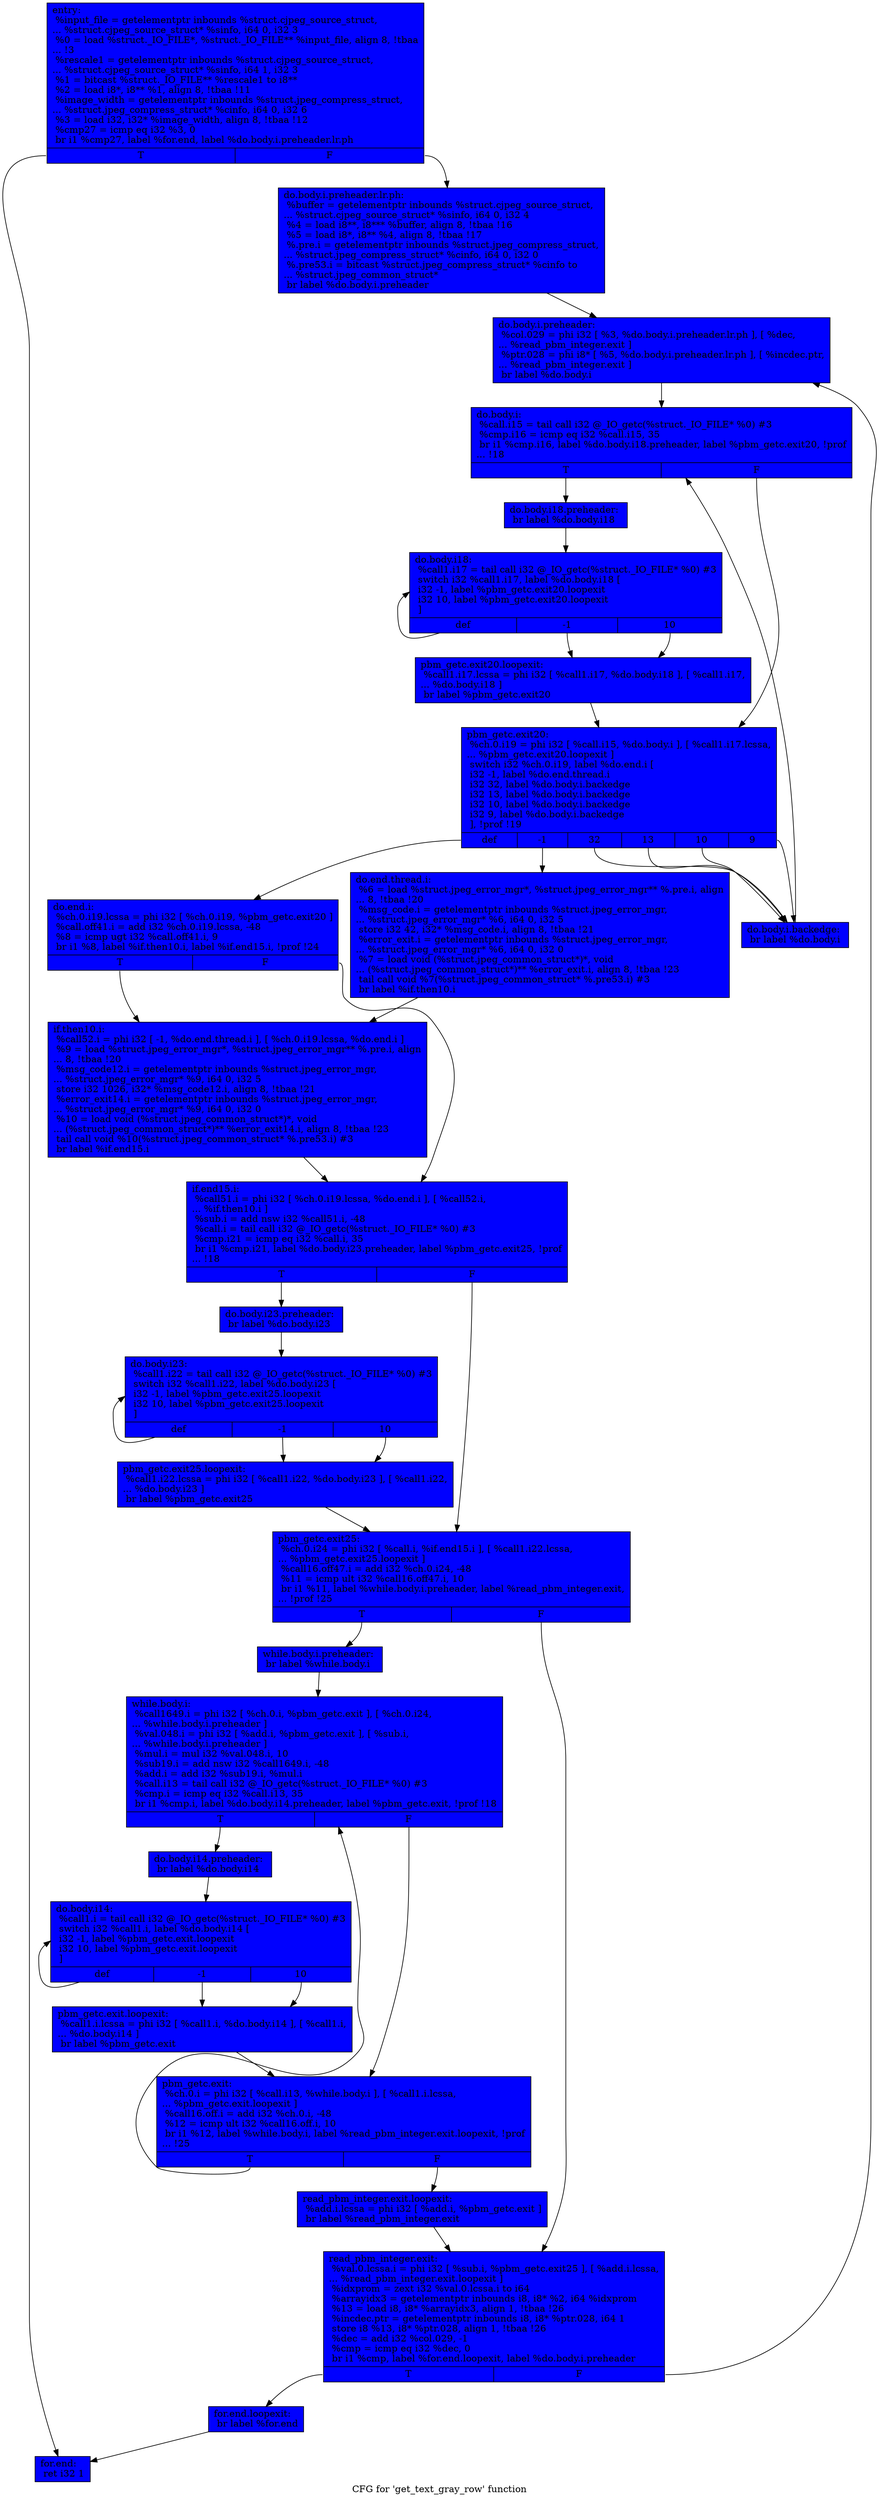 digraph "CFG for 'get_text_gray_row' function" {
	label="CFG for 'get_text_gray_row' function";

	Node0x580e450 [shape=record, style = filled, fillcolor = blue, label="{entry:\l  %input_file = getelementptr inbounds %struct.cjpeg_source_struct,\l... %struct.cjpeg_source_struct* %sinfo, i64 0, i32 3\l  %0 = load %struct._IO_FILE*, %struct._IO_FILE** %input_file, align 8, !tbaa\l... !3\l  %rescale1 = getelementptr inbounds %struct.cjpeg_source_struct,\l... %struct.cjpeg_source_struct* %sinfo, i64 1, i32 3\l  %1 = bitcast %struct._IO_FILE** %rescale1 to i8**\l  %2 = load i8*, i8** %1, align 8, !tbaa !11\l  %image_width = getelementptr inbounds %struct.jpeg_compress_struct,\l... %struct.jpeg_compress_struct* %cinfo, i64 0, i32 6\l  %3 = load i32, i32* %image_width, align 8, !tbaa !12\l  %cmp27 = icmp eq i32 %3, 0\l  br i1 %cmp27, label %for.end, label %do.body.i.preheader.lr.ph\l|{<s0>T|<s1>F}}"];
	Node0x580e450:s0 -> Node0x580ede0;
	Node0x580e450:s1 -> Node0x580eec0;
	Node0x580eec0 [shape=record, style = filled, fillcolor = blue, label="{do.body.i.preheader.lr.ph:                        \l  %buffer = getelementptr inbounds %struct.cjpeg_source_struct,\l... %struct.cjpeg_source_struct* %sinfo, i64 0, i32 4\l  %4 = load i8**, i8*** %buffer, align 8, !tbaa !16\l  %5 = load i8*, i8** %4, align 8, !tbaa !17\l  %.pre.i = getelementptr inbounds %struct.jpeg_compress_struct,\l... %struct.jpeg_compress_struct* %cinfo, i64 0, i32 0\l  %.pre53.i = bitcast %struct.jpeg_compress_struct* %cinfo to\l... %struct.jpeg_common_struct*\l  br label %do.body.i.preheader\l}"];
	Node0x580eec0 -> Node0x580f430;
	Node0x580f430 [shape=record, style = filled, fillcolor = blue, label="{do.body.i.preheader:                              \l  %col.029 = phi i32 [ %3, %do.body.i.preheader.lr.ph ], [ %dec,\l... %read_pbm_integer.exit ]\l  %ptr.028 = phi i8* [ %5, %do.body.i.preheader.lr.ph ], [ %incdec.ptr,\l... %read_pbm_integer.exit ]\l  br label %do.body.i\l}"];
	Node0x580f430 -> Node0x580fa00;
	Node0x580fa00 [shape=record, style = filled, fillcolor = blue, label="{do.body.i:                                        \l  %call.i15 = tail call i32 @_IO_getc(%struct._IO_FILE* %0) #3\l  %cmp.i16 = icmp eq i32 %call.i15, 35\l  br i1 %cmp.i16, label %do.body.i18.preheader, label %pbm_getc.exit20, !prof\l... !18\l|{<s0>T|<s1>F}}"];
	Node0x580fa00:s0 -> Node0x580fce0;
	Node0x580fa00:s1 -> Node0x580fd80;
	Node0x580fce0 [shape=record, style = filled, fillcolor = blue, label="{do.body.i18.preheader:                            \l  br label %do.body.i18\l}"];
	Node0x580fce0 -> Node0x57f7e80;
	Node0x57f7e80 [shape=record, style = filled, fillcolor = blue, label="{do.body.i18:                                      \l  %call1.i17 = tail call i32 @_IO_getc(%struct._IO_FILE* %0) #3\l  switch i32 %call1.i17, label %do.body.i18 [\l    i32 -1, label %pbm_getc.exit20.loopexit\l    i32 10, label %pbm_getc.exit20.loopexit\l  ]\l|{<s0>def|<s1>-1|<s2>10}}"];
	Node0x57f7e80:s0 -> Node0x57f7e80;
	Node0x57f7e80:s1 -> Node0x57f8090;
	Node0x57f7e80:s2 -> Node0x57f8090;
	Node0x57f8090 [shape=record, style = filled, fillcolor = blue, label="{pbm_getc.exit20.loopexit:                         \l  %call1.i17.lcssa = phi i32 [ %call1.i17, %do.body.i18 ], [ %call1.i17,\l... %do.body.i18 ]\l  br label %pbm_getc.exit20\l}"];
	Node0x57f8090 -> Node0x580fd80;
	Node0x580fd80 [shape=record, style = filled, fillcolor = blue, label="{pbm_getc.exit20:                                  \l  %ch.0.i19 = phi i32 [ %call.i15, %do.body.i ], [ %call1.i17.lcssa,\l... %pbm_getc.exit20.loopexit ]\l  switch i32 %ch.0.i19, label %do.end.i [\l    i32 -1, label %do.end.thread.i\l    i32 32, label %do.body.i.backedge\l    i32 13, label %do.body.i.backedge\l    i32 10, label %do.body.i.backedge\l    i32 9, label %do.body.i.backedge\l  ], !prof !19\l|{<s0>def|<s1>-1|<s2>32|<s3>13|<s4>10|<s5>9}}"];
	Node0x580fd80:s0 -> Node0x580f560;
	Node0x580fd80:s1 -> Node0x57f85c0;
	Node0x580fd80:s2 -> Node0x57f86d0;
	Node0x580fd80:s3 -> Node0x57f86d0;
	Node0x580fd80:s4 -> Node0x57f86d0;
	Node0x580fd80:s5 -> Node0x57f86d0;
	Node0x57f86d0 [shape=record, style = filled, fillcolor = blue, label="{do.body.i.backedge:                               \l  br label %do.body.i\l}"];
	Node0x57f86d0 -> Node0x580fa00;
	Node0x57f85c0 [shape=record, style = filled, fillcolor = blue, label="{do.end.thread.i:                                  \l  %6 = load %struct.jpeg_error_mgr*, %struct.jpeg_error_mgr** %.pre.i, align\l... 8, !tbaa !20\l  %msg_code.i = getelementptr inbounds %struct.jpeg_error_mgr,\l... %struct.jpeg_error_mgr* %6, i64 0, i32 5\l  store i32 42, i32* %msg_code.i, align 8, !tbaa !21\l  %error_exit.i = getelementptr inbounds %struct.jpeg_error_mgr,\l... %struct.jpeg_error_mgr* %6, i64 0, i32 0\l  %7 = load void (%struct.jpeg_common_struct*)*, void\l... (%struct.jpeg_common_struct*)** %error_exit.i, align 8, !tbaa !23\l  tail call void %7(%struct.jpeg_common_struct* %.pre53.i) #3\l  br label %if.then10.i\l}"];
	Node0x57f85c0 -> Node0x57f8c90;
	Node0x580f560 [shape=record, style = filled, fillcolor = blue, label="{do.end.i:                                         \l  %ch.0.i19.lcssa = phi i32 [ %ch.0.i19, %pbm_getc.exit20 ]\l  %call.off41.i = add i32 %ch.0.i19.lcssa, -48\l  %8 = icmp ugt i32 %call.off41.i, 9\l  br i1 %8, label %if.then10.i, label %if.end15.i, !prof !24\l|{<s0>T|<s1>F}}"];
	Node0x580f560:s0 -> Node0x57f8c90;
	Node0x580f560:s1 -> Node0x580f130;
	Node0x57f8c90 [shape=record, style = filled, fillcolor = blue, label="{if.then10.i:                                      \l  %call52.i = phi i32 [ -1, %do.end.thread.i ], [ %ch.0.i19.lcssa, %do.end.i ]\l  %9 = load %struct.jpeg_error_mgr*, %struct.jpeg_error_mgr** %.pre.i, align\l... 8, !tbaa !20\l  %msg_code12.i = getelementptr inbounds %struct.jpeg_error_mgr,\l... %struct.jpeg_error_mgr* %9, i64 0, i32 5\l  store i32 1026, i32* %msg_code12.i, align 8, !tbaa !21\l  %error_exit14.i = getelementptr inbounds %struct.jpeg_error_mgr,\l... %struct.jpeg_error_mgr* %9, i64 0, i32 0\l  %10 = load void (%struct.jpeg_common_struct*)*, void\l... (%struct.jpeg_common_struct*)** %error_exit14.i, align 8, !tbaa !23\l  tail call void %10(%struct.jpeg_common_struct* %.pre53.i) #3\l  br label %if.end15.i\l}"];
	Node0x57f8c90 -> Node0x580f130;
	Node0x580f130 [shape=record, style = filled, fillcolor = blue, label="{if.end15.i:                                       \l  %call51.i = phi i32 [ %ch.0.i19.lcssa, %do.end.i ], [ %call52.i,\l... %if.then10.i ]\l  %sub.i = add nsw i32 %call51.i, -48\l  %call.i = tail call i32 @_IO_getc(%struct._IO_FILE* %0) #3\l  %cmp.i21 = icmp eq i32 %call.i, 35\l  br i1 %cmp.i21, label %do.body.i23.preheader, label %pbm_getc.exit25, !prof\l... !18\l|{<s0>T|<s1>F}}"];
	Node0x580f130:s0 -> Node0x57f9920;
	Node0x580f130:s1 -> Node0x57f9a20;
	Node0x57f9920 [shape=record, style = filled, fillcolor = blue, label="{do.body.i23.preheader:                            \l  br label %do.body.i23\l}"];
	Node0x57f9920 -> Node0x57f9b90;
	Node0x57f9b90 [shape=record, style = filled, fillcolor = blue, label="{do.body.i23:                                      \l  %call1.i22 = tail call i32 @_IO_getc(%struct._IO_FILE* %0) #3\l  switch i32 %call1.i22, label %do.body.i23 [\l    i32 -1, label %pbm_getc.exit25.loopexit\l    i32 10, label %pbm_getc.exit25.loopexit\l  ]\l|{<s0>def|<s1>-1|<s2>10}}"];
	Node0x57f9b90:s0 -> Node0x57f9b90;
	Node0x57f9b90:s1 -> Node0x5813e10;
	Node0x57f9b90:s2 -> Node0x5813e10;
	Node0x5813e10 [shape=record, style = filled, fillcolor = blue, label="{pbm_getc.exit25.loopexit:                         \l  %call1.i22.lcssa = phi i32 [ %call1.i22, %do.body.i23 ], [ %call1.i22,\l... %do.body.i23 ]\l  br label %pbm_getc.exit25\l}"];
	Node0x5813e10 -> Node0x57f9a20;
	Node0x57f9a20 [shape=record, style = filled, fillcolor = blue, label="{pbm_getc.exit25:                                  \l  %ch.0.i24 = phi i32 [ %call.i, %if.end15.i ], [ %call1.i22.lcssa,\l... %pbm_getc.exit25.loopexit ]\l  %call16.off47.i = add i32 %ch.0.i24, -48\l  %11 = icmp ult i32 %call16.off47.i, 10\l  br i1 %11, label %while.body.i.preheader, label %read_pbm_integer.exit,\l... !prof !25\l|{<s0>T|<s1>F}}"];
	Node0x57f9a20:s0 -> Node0x57f8400;
	Node0x57f9a20:s1 -> Node0x580f690;
	Node0x57f8400 [shape=record, style = filled, fillcolor = blue, label="{while.body.i.preheader:                           \l  br label %while.body.i\l}"];
	Node0x57f8400 -> Node0x57f8570;
	Node0x57f8570 [shape=record, style = filled, fillcolor = blue, label="{while.body.i:                                     \l  %call1649.i = phi i32 [ %ch.0.i, %pbm_getc.exit ], [ %ch.0.i24,\l... %while.body.i.preheader ]\l  %val.048.i = phi i32 [ %add.i, %pbm_getc.exit ], [ %sub.i,\l... %while.body.i.preheader ]\l  %mul.i = mul i32 %val.048.i, 10\l  %sub19.i = add nsw i32 %call1649.i, -48\l  %add.i = add i32 %sub19.i, %mul.i\l  %call.i13 = tail call i32 @_IO_getc(%struct._IO_FILE* %0) #3\l  %cmp.i = icmp eq i32 %call.i13, 35\l  br i1 %cmp.i, label %do.body.i14.preheader, label %pbm_getc.exit, !prof !18\l|{<s0>T|<s1>F}}"];
	Node0x57f8570:s0 -> Node0x5814e40;
	Node0x57f8570:s1 -> Node0x5814750;
	Node0x5814e40 [shape=record, style = filled, fillcolor = blue, label="{do.body.i14.preheader:                            \l  br label %do.body.i14\l}"];
	Node0x5814e40 -> Node0x5814f70;
	Node0x5814f70 [shape=record, style = filled, fillcolor = blue, label="{do.body.i14:                                      \l  %call1.i = tail call i32 @_IO_getc(%struct._IO_FILE* %0) #3\l  switch i32 %call1.i, label %do.body.i14 [\l    i32 -1, label %pbm_getc.exit.loopexit\l    i32 10, label %pbm_getc.exit.loopexit\l  ]\l|{<s0>def|<s1>-1|<s2>10}}"];
	Node0x5814f70:s0 -> Node0x5814f70;
	Node0x5814f70:s1 -> Node0x5815150;
	Node0x5814f70:s2 -> Node0x5815150;
	Node0x5815150 [shape=record, style = filled, fillcolor = blue, label="{pbm_getc.exit.loopexit:                           \l  %call1.i.lcssa = phi i32 [ %call1.i, %do.body.i14 ], [ %call1.i,\l... %do.body.i14 ]\l  br label %pbm_getc.exit\l}"];
	Node0x5815150 -> Node0x5814750;
	Node0x5814750 [shape=record, style = filled, fillcolor = blue, label="{pbm_getc.exit:                                    \l  %ch.0.i = phi i32 [ %call.i13, %while.body.i ], [ %call1.i.lcssa,\l... %pbm_getc.exit.loopexit ]\l  %call16.off.i = add i32 %ch.0.i, -48\l  %12 = icmp ult i32 %call16.off.i, 10\l  br i1 %12, label %while.body.i, label %read_pbm_integer.exit.loopexit, !prof\l... !25\l|{<s0>T|<s1>F}}"];
	Node0x5814750:s0 -> Node0x57f8570;
	Node0x5814750:s1 -> Node0x5815550;
	Node0x5815550 [shape=record, style = filled, fillcolor = blue, label="{read_pbm_integer.exit.loopexit:                   \l  %add.i.lcssa = phi i32 [ %add.i, %pbm_getc.exit ]\l  br label %read_pbm_integer.exit\l}"];
	Node0x5815550 -> Node0x580f690;
	Node0x580f690 [shape=record, style = filled, fillcolor = blue, label="{read_pbm_integer.exit:                            \l  %val.0.lcssa.i = phi i32 [ %sub.i, %pbm_getc.exit25 ], [ %add.i.lcssa,\l... %read_pbm_integer.exit.loopexit ]\l  %idxprom = zext i32 %val.0.lcssa.i to i64\l  %arrayidx3 = getelementptr inbounds i8, i8* %2, i64 %idxprom\l  %13 = load i8, i8* %arrayidx3, align 1, !tbaa !26\l  %incdec.ptr = getelementptr inbounds i8, i8* %ptr.028, i64 1\l  store i8 %13, i8* %ptr.028, align 1, !tbaa !26\l  %dec = add i32 %col.029, -1\l  %cmp = icmp eq i32 %dec, 0\l  br i1 %cmp, label %for.end.loopexit, label %do.body.i.preheader\l|{<s0>T|<s1>F}}"];
	Node0x580f690:s0 -> Node0x5815b30;
	Node0x580f690:s1 -> Node0x580f430;
	Node0x5815b30 [shape=record, style = filled, fillcolor = blue, label="{for.end.loopexit:                                 \l  br label %for.end\l}"];
	Node0x5815b30 -> Node0x580ede0;
	Node0x580ede0 [shape=record, style = filled, fillcolor = blue, label="{for.end:                                          \l  ret i32 1\l}"];
}
